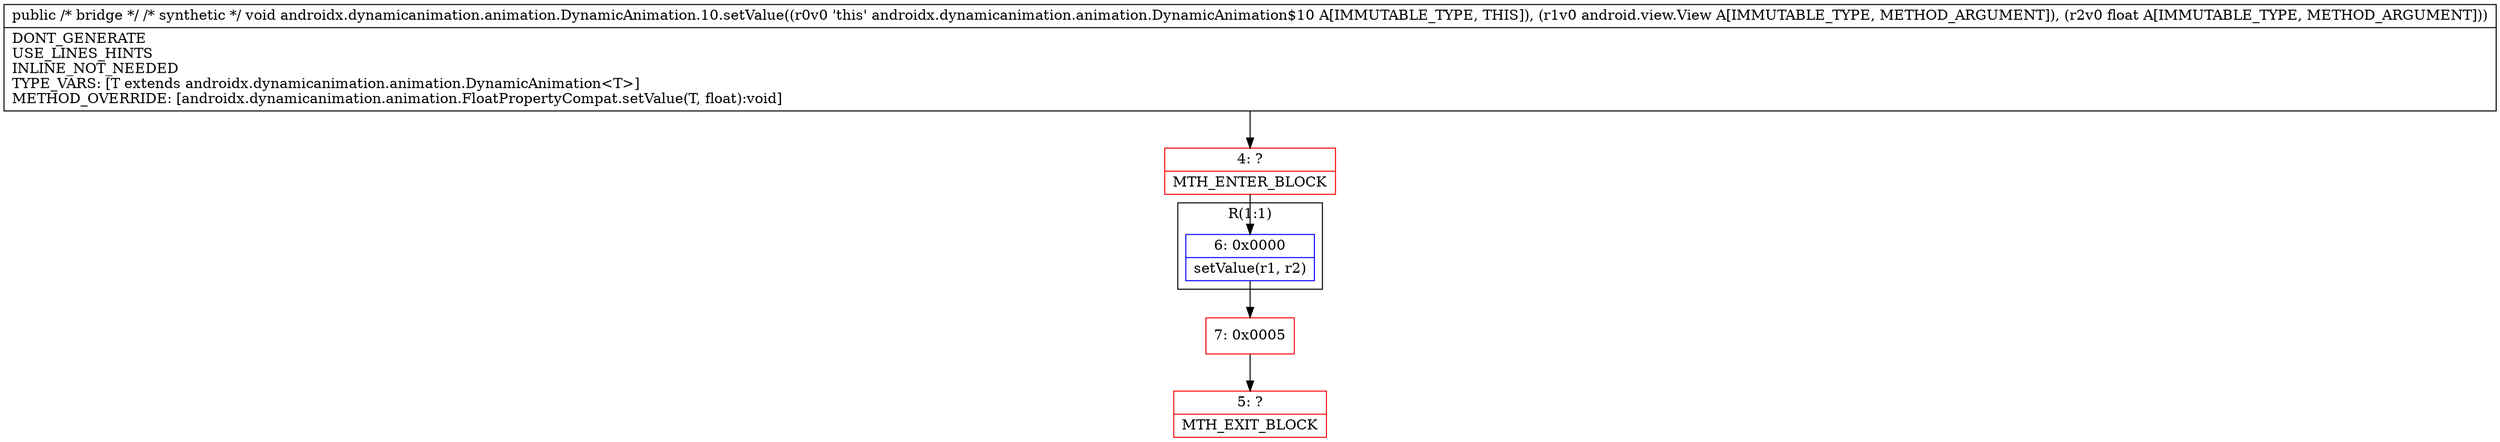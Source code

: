 digraph "CFG forandroidx.dynamicanimation.animation.DynamicAnimation.10.setValue(Ljava\/lang\/Object;F)V" {
subgraph cluster_Region_1940082104 {
label = "R(1:1)";
node [shape=record,color=blue];
Node_6 [shape=record,label="{6\:\ 0x0000|setValue(r1, r2)\l}"];
}
Node_4 [shape=record,color=red,label="{4\:\ ?|MTH_ENTER_BLOCK\l}"];
Node_7 [shape=record,color=red,label="{7\:\ 0x0005}"];
Node_5 [shape=record,color=red,label="{5\:\ ?|MTH_EXIT_BLOCK\l}"];
MethodNode[shape=record,label="{public \/* bridge *\/ \/* synthetic *\/ void androidx.dynamicanimation.animation.DynamicAnimation.10.setValue((r0v0 'this' androidx.dynamicanimation.animation.DynamicAnimation$10 A[IMMUTABLE_TYPE, THIS]), (r1v0 android.view.View A[IMMUTABLE_TYPE, METHOD_ARGUMENT]), (r2v0 float A[IMMUTABLE_TYPE, METHOD_ARGUMENT]))  | DONT_GENERATE\lUSE_LINES_HINTS\lINLINE_NOT_NEEDED\lTYPE_VARS: [T extends androidx.dynamicanimation.animation.DynamicAnimation\<T\>]\lMETHOD_OVERRIDE: [androidx.dynamicanimation.animation.FloatPropertyCompat.setValue(T, float):void]\l}"];
MethodNode -> Node_4;Node_6 -> Node_7;
Node_4 -> Node_6;
Node_7 -> Node_5;
}

